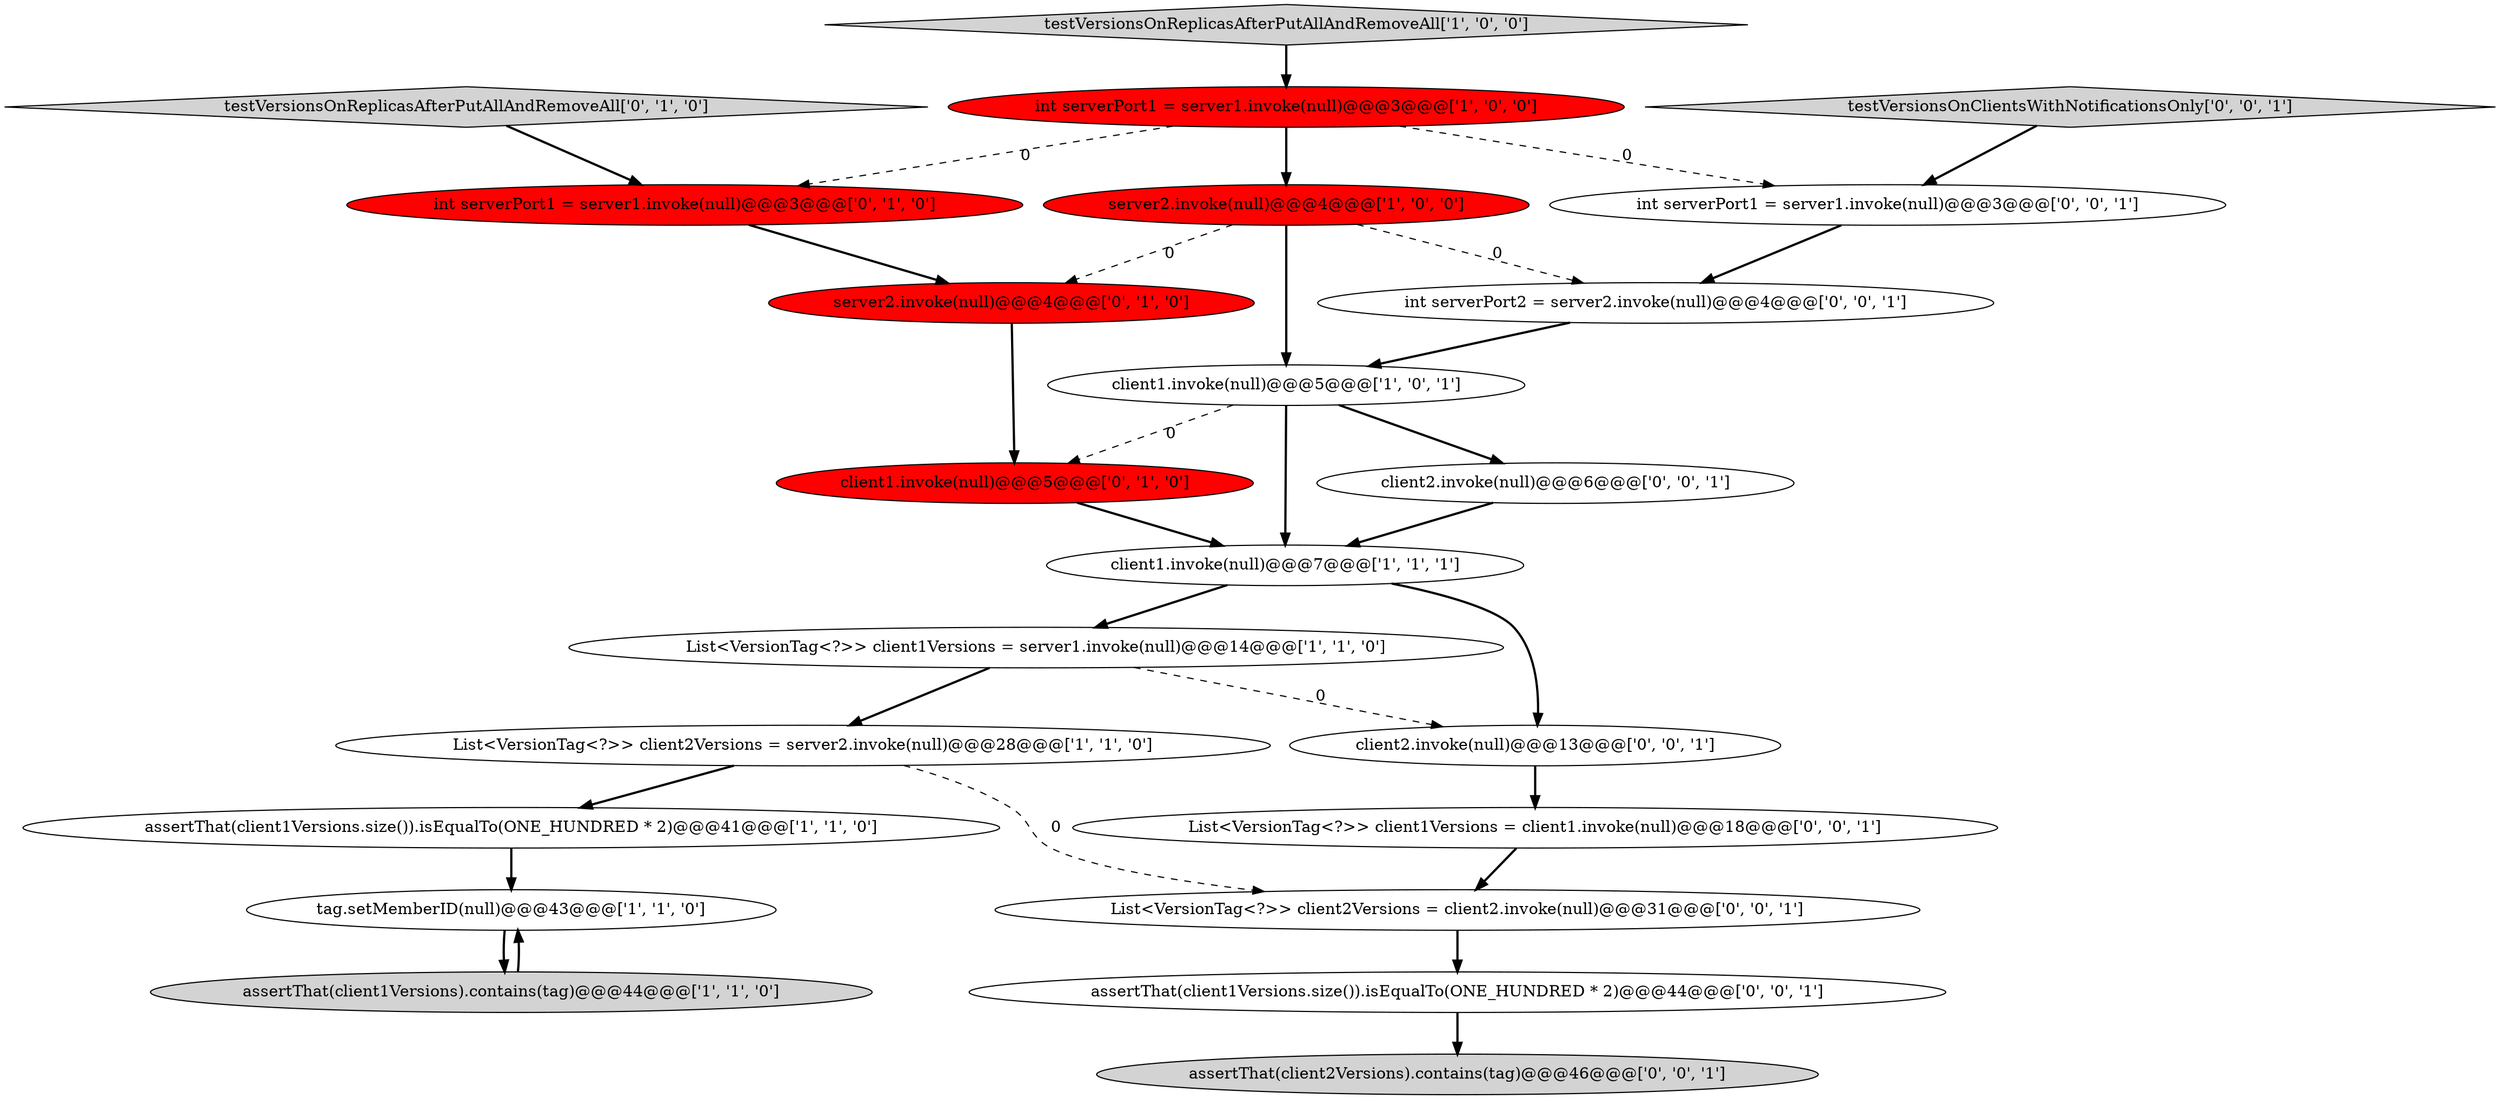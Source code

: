 digraph {
2 [style = filled, label = "List<VersionTag<?>> client2Versions = server2.invoke(null)@@@28@@@['1', '1', '0']", fillcolor = white, shape = ellipse image = "AAA0AAABBB1BBB"];
18 [style = filled, label = "assertThat(client2Versions).contains(tag)@@@46@@@['0', '0', '1']", fillcolor = lightgray, shape = ellipse image = "AAA0AAABBB3BBB"];
6 [style = filled, label = "int serverPort1 = server1.invoke(null)@@@3@@@['1', '0', '0']", fillcolor = red, shape = ellipse image = "AAA1AAABBB1BBB"];
21 [style = filled, label = "assertThat(client1Versions.size()).isEqualTo(ONE_HUNDRED * 2)@@@44@@@['0', '0', '1']", fillcolor = white, shape = ellipse image = "AAA0AAABBB3BBB"];
11 [style = filled, label = "server2.invoke(null)@@@4@@@['0', '1', '0']", fillcolor = red, shape = ellipse image = "AAA1AAABBB2BBB"];
10 [style = filled, label = "client1.invoke(null)@@@5@@@['0', '1', '0']", fillcolor = red, shape = ellipse image = "AAA1AAABBB2BBB"];
12 [style = filled, label = "testVersionsOnReplicasAfterPutAllAndRemoveAll['0', '1', '0']", fillcolor = lightgray, shape = diamond image = "AAA0AAABBB2BBB"];
0 [style = filled, label = "client1.invoke(null)@@@5@@@['1', '0', '1']", fillcolor = white, shape = ellipse image = "AAA0AAABBB1BBB"];
9 [style = filled, label = "List<VersionTag<?>> client1Versions = server1.invoke(null)@@@14@@@['1', '1', '0']", fillcolor = white, shape = ellipse image = "AAA0AAABBB1BBB"];
14 [style = filled, label = "client2.invoke(null)@@@6@@@['0', '0', '1']", fillcolor = white, shape = ellipse image = "AAA0AAABBB3BBB"];
5 [style = filled, label = "tag.setMemberID(null)@@@43@@@['1', '1', '0']", fillcolor = white, shape = ellipse image = "AAA0AAABBB1BBB"];
16 [style = filled, label = "int serverPort1 = server1.invoke(null)@@@3@@@['0', '0', '1']", fillcolor = white, shape = ellipse image = "AAA0AAABBB3BBB"];
22 [style = filled, label = "List<VersionTag<?>> client1Versions = client1.invoke(null)@@@18@@@['0', '0', '1']", fillcolor = white, shape = ellipse image = "AAA0AAABBB3BBB"];
8 [style = filled, label = "testVersionsOnReplicasAfterPutAllAndRemoveAll['1', '0', '0']", fillcolor = lightgray, shape = diamond image = "AAA0AAABBB1BBB"];
15 [style = filled, label = "client2.invoke(null)@@@13@@@['0', '0', '1']", fillcolor = white, shape = ellipse image = "AAA0AAABBB3BBB"];
3 [style = filled, label = "server2.invoke(null)@@@4@@@['1', '0', '0']", fillcolor = red, shape = ellipse image = "AAA1AAABBB1BBB"];
13 [style = filled, label = "int serverPort1 = server1.invoke(null)@@@3@@@['0', '1', '0']", fillcolor = red, shape = ellipse image = "AAA1AAABBB2BBB"];
20 [style = filled, label = "List<VersionTag<?>> client2Versions = client2.invoke(null)@@@31@@@['0', '0', '1']", fillcolor = white, shape = ellipse image = "AAA0AAABBB3BBB"];
19 [style = filled, label = "testVersionsOnClientsWithNotificationsOnly['0', '0', '1']", fillcolor = lightgray, shape = diamond image = "AAA0AAABBB3BBB"];
4 [style = filled, label = "client1.invoke(null)@@@7@@@['1', '1', '1']", fillcolor = white, shape = ellipse image = "AAA0AAABBB1BBB"];
17 [style = filled, label = "int serverPort2 = server2.invoke(null)@@@4@@@['0', '0', '1']", fillcolor = white, shape = ellipse image = "AAA0AAABBB3BBB"];
1 [style = filled, label = "assertThat(client1Versions.size()).isEqualTo(ONE_HUNDRED * 2)@@@41@@@['1', '1', '0']", fillcolor = white, shape = ellipse image = "AAA0AAABBB1BBB"];
7 [style = filled, label = "assertThat(client1Versions).contains(tag)@@@44@@@['1', '1', '0']", fillcolor = lightgray, shape = ellipse image = "AAA0AAABBB1BBB"];
1->5 [style = bold, label=""];
4->9 [style = bold, label=""];
6->3 [style = bold, label=""];
3->17 [style = dashed, label="0"];
2->20 [style = dashed, label="0"];
9->2 [style = bold, label=""];
2->1 [style = bold, label=""];
4->15 [style = bold, label=""];
8->6 [style = bold, label=""];
16->17 [style = bold, label=""];
13->11 [style = bold, label=""];
21->18 [style = bold, label=""];
0->10 [style = dashed, label="0"];
3->0 [style = bold, label=""];
15->22 [style = bold, label=""];
19->16 [style = bold, label=""];
20->21 [style = bold, label=""];
12->13 [style = bold, label=""];
7->5 [style = bold, label=""];
0->14 [style = bold, label=""];
6->16 [style = dashed, label="0"];
17->0 [style = bold, label=""];
6->13 [style = dashed, label="0"];
22->20 [style = bold, label=""];
0->4 [style = bold, label=""];
11->10 [style = bold, label=""];
10->4 [style = bold, label=""];
5->7 [style = bold, label=""];
3->11 [style = dashed, label="0"];
9->15 [style = dashed, label="0"];
14->4 [style = bold, label=""];
}
